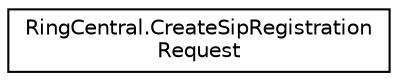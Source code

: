 digraph "Graphical Class Hierarchy"
{
 // LATEX_PDF_SIZE
  edge [fontname="Helvetica",fontsize="10",labelfontname="Helvetica",labelfontsize="10"];
  node [fontname="Helvetica",fontsize="10",shape=record];
  rankdir="LR";
  Node0 [label="RingCentral.CreateSipRegistration\lRequest",height=0.2,width=0.4,color="black", fillcolor="white", style="filled",URL="$classRingCentral_1_1CreateSipRegistrationRequest.html",tooltip=" "];
}
